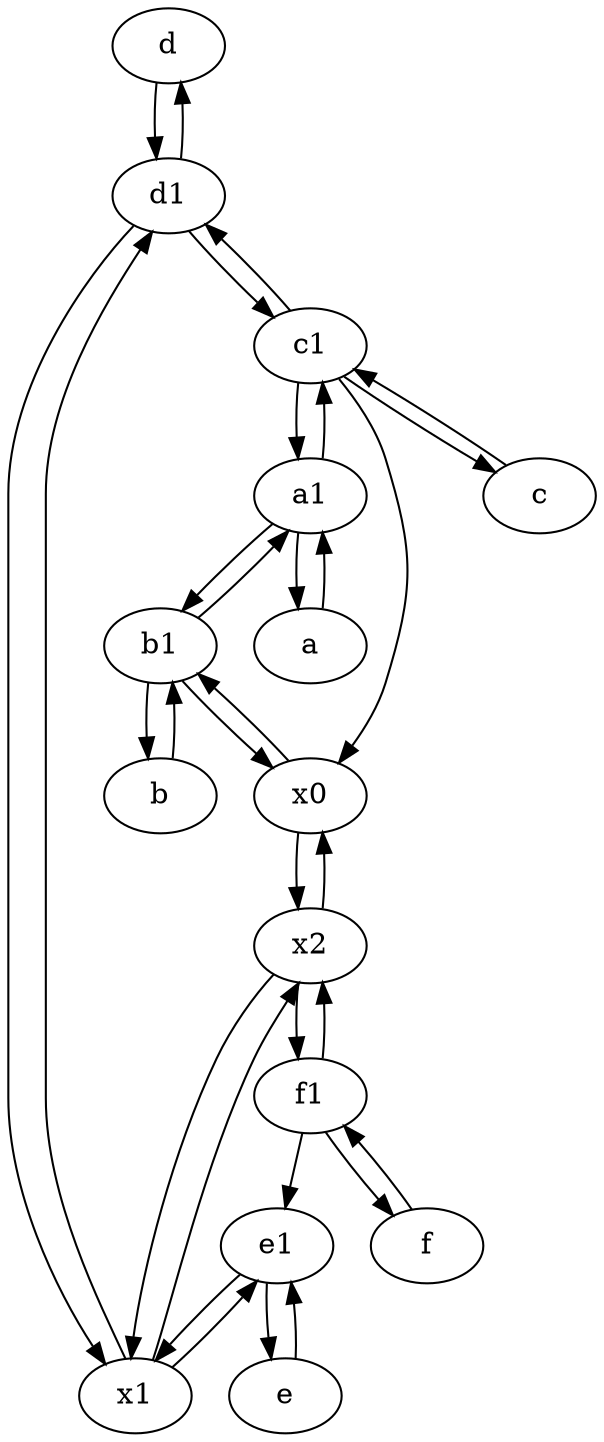 digraph  {
	d [pos="20,30!"];
	f1;
	b [pos="50,20!"];
	b1 [pos="45,20!"];
	x1;
	e1 [pos="25,45!"];
	f [pos="15,45!"];
	c [pos="20,10!"];
	a [pos="40,10!"];
	e [pos="30,50!"];
	a1 [pos="40,15!"];
	c1 [pos="30,15!"];
	x0;
	x2;
	d1 [pos="25,30!"];
	x2 -> x0;
	e1 -> x1;
	a1 -> c1;
	x0 -> b1;
	x0 -> x2;
	b1 -> a1;
	x1 -> x2;
	d1 -> d;
	f1 -> x2;
	b1 -> x0;
	a -> a1;
	d -> d1;
	c -> c1;
	x2 -> f1;
	b -> b1;
	f1 -> e1;
	x1 -> e1;
	e1 -> e;
	a1 -> b1;
	f1 -> f;
	c1 -> d1;
	e -> e1;
	x1 -> d1;
	f -> f1;
	b1 -> b;
	c1 -> a1;
	a1 -> a;
	d1 -> c1;
	d1 -> x1;
	x2 -> x1;
	c1 -> x0;
	c1 -> c;

	}